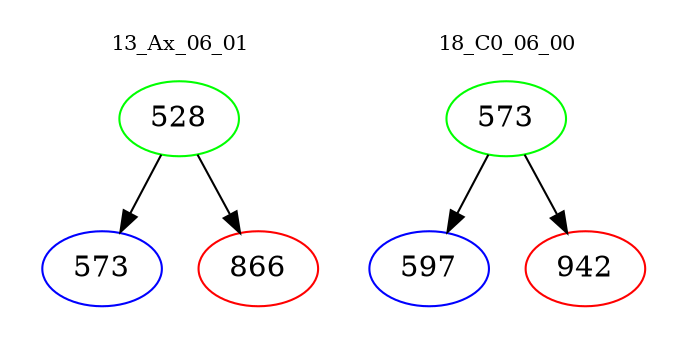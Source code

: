 digraph{
subgraph cluster_0 {
color = white
label = "13_Ax_06_01";
fontsize=10;
T0_528 [label="528", color="green"]
T0_528 -> T0_573 [color="black"]
T0_573 [label="573", color="blue"]
T0_528 -> T0_866 [color="black"]
T0_866 [label="866", color="red"]
}
subgraph cluster_1 {
color = white
label = "18_C0_06_00";
fontsize=10;
T1_573 [label="573", color="green"]
T1_573 -> T1_597 [color="black"]
T1_597 [label="597", color="blue"]
T1_573 -> T1_942 [color="black"]
T1_942 [label="942", color="red"]
}
}
